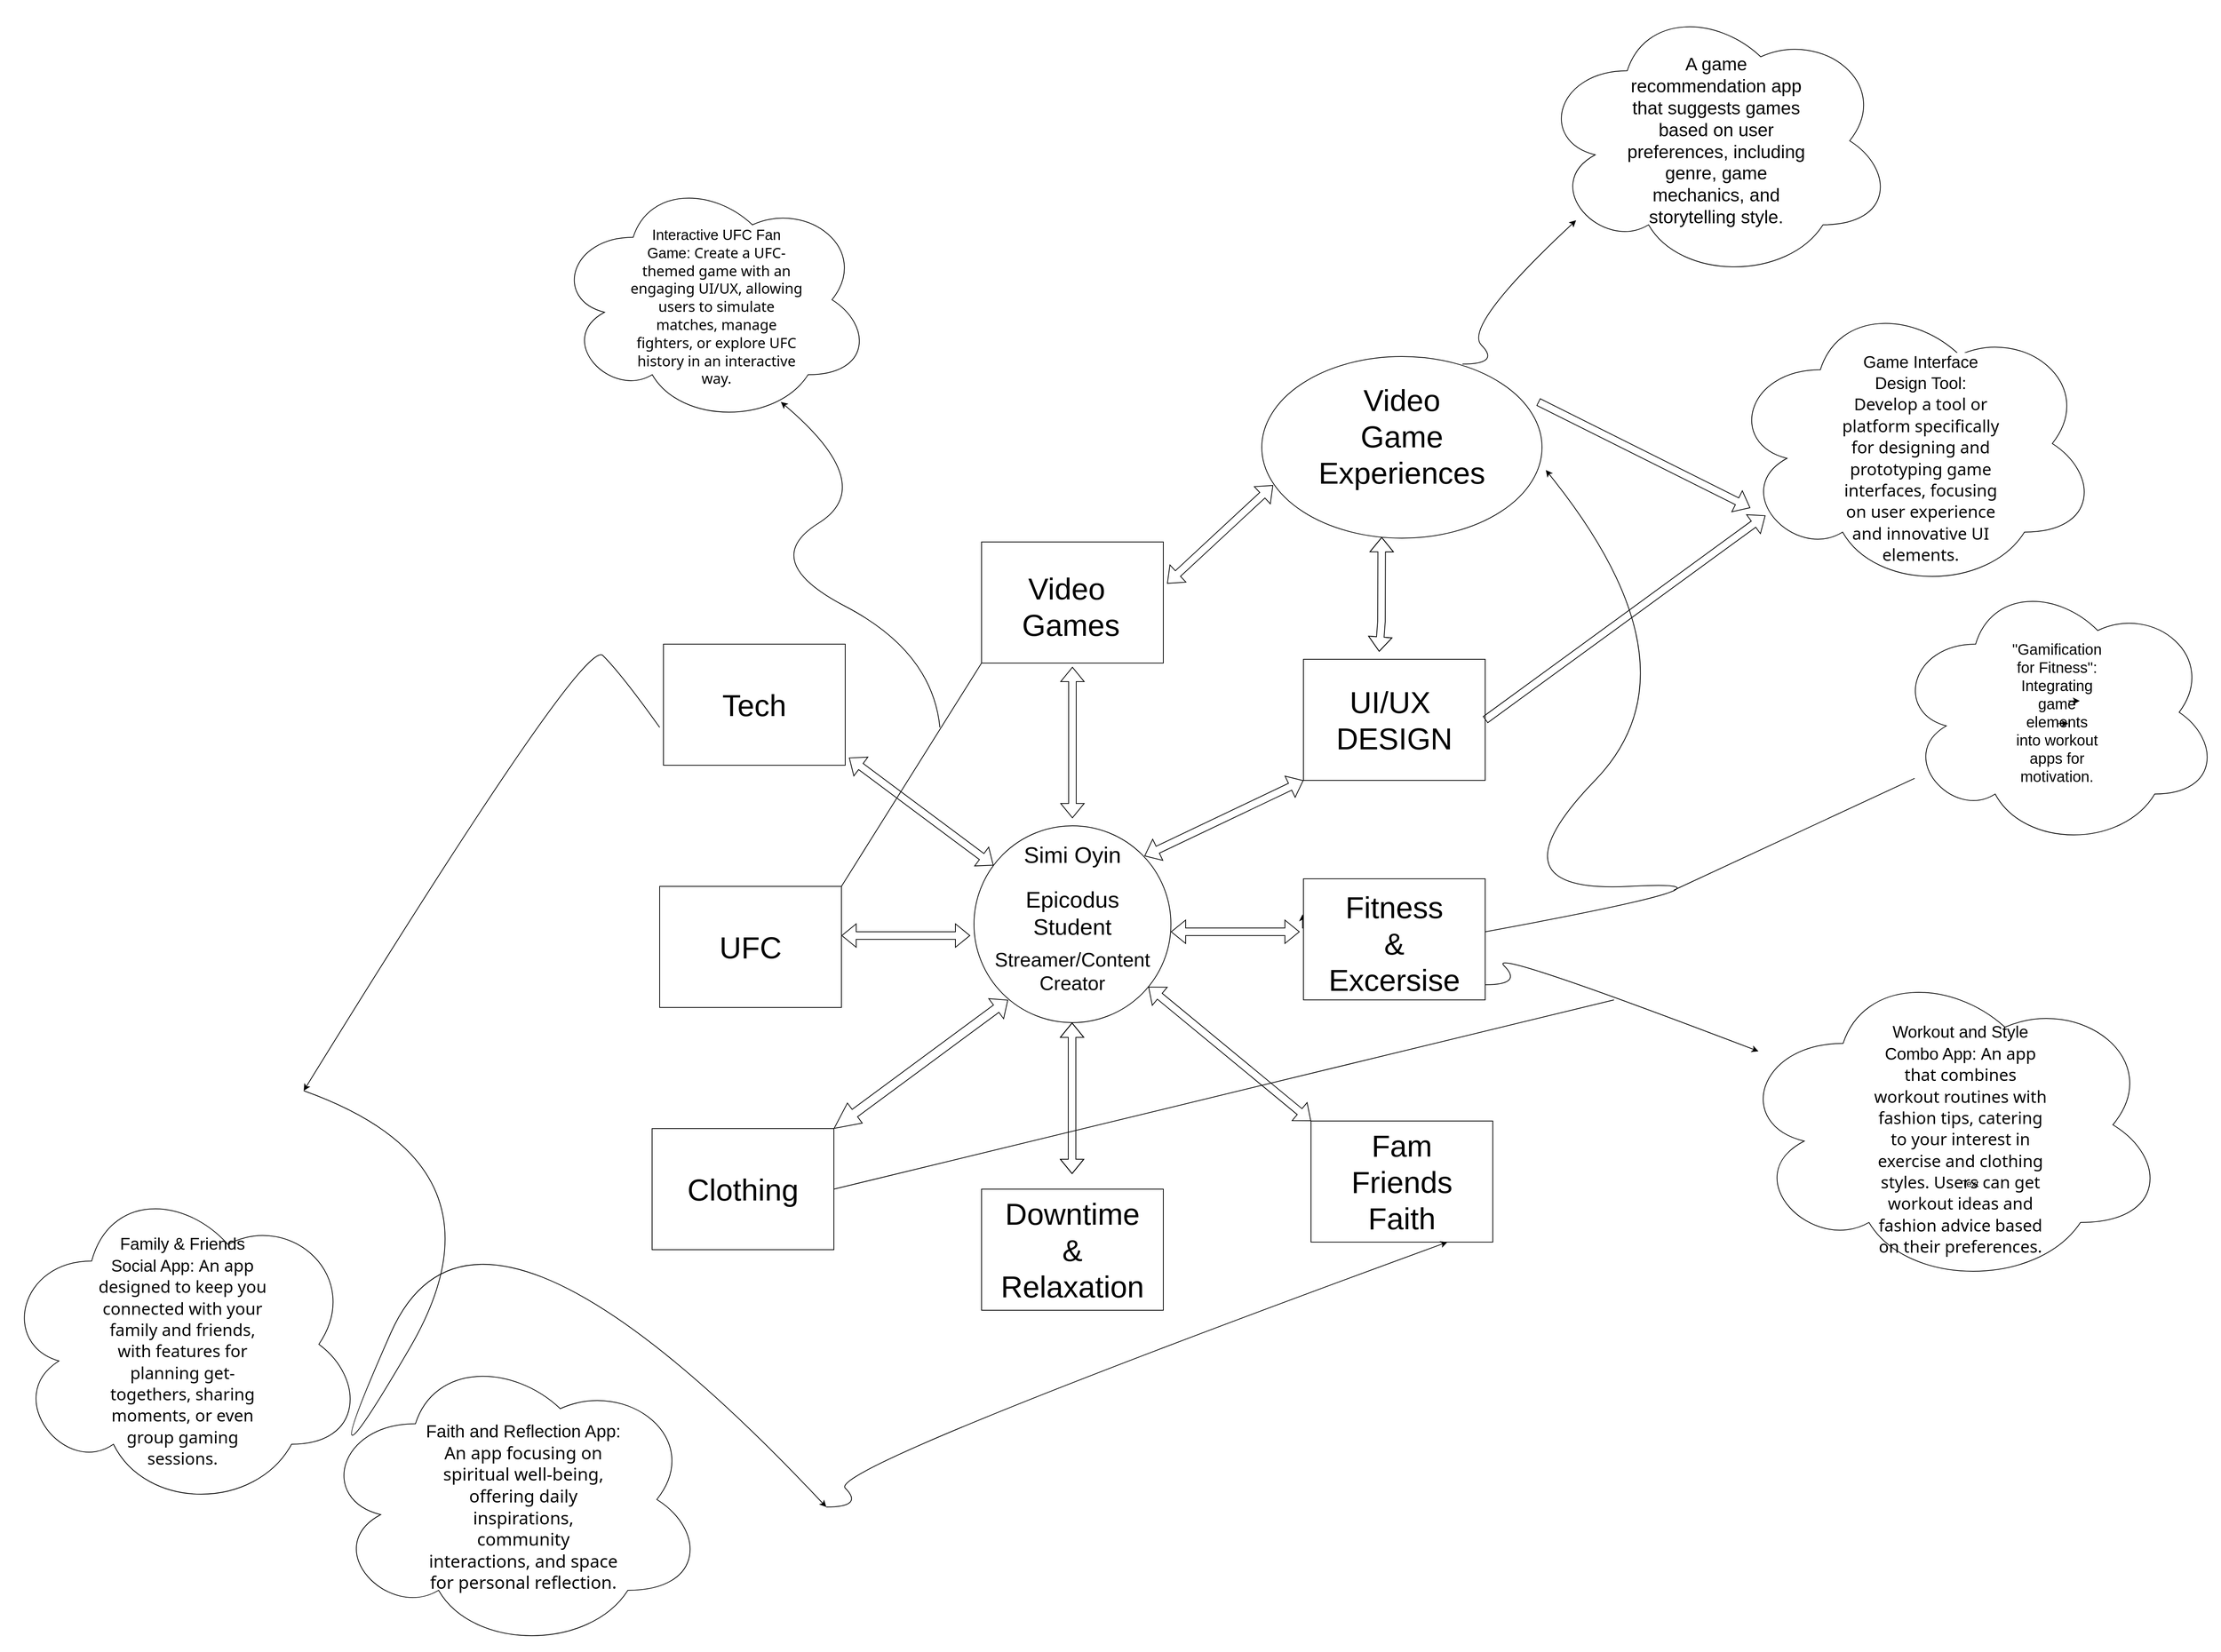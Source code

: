<mxfile version="22.1.5" type="github">
  <diagram name="Page-1" id="c7558073-3199-34d8-9f00-42111426c3f3">
    <mxGraphModel dx="6855" dy="3980" grid="1" gridSize="10" guides="1" tooltips="1" connect="1" arrows="1" fold="1" page="1" pageScale="1" pageWidth="826" pageHeight="1169" background="none" math="0" shadow="0">
      <root>
        <mxCell id="0" />
        <mxCell id="1" parent="0" />
        <mxCell id="BmP0dDk1l4rGryoXVfla-103" value="" style="ellipse;whiteSpace=wrap;html=1;aspect=fixed;" vertex="1" parent="1">
          <mxGeometry x="315" y="500" width="260" height="260" as="geometry" />
        </mxCell>
        <mxCell id="BmP0dDk1l4rGryoXVfla-104" value="&lt;font style=&quot;font-size: 30px;&quot;&gt;Simi Oyin&lt;/font&gt;" style="text;html=1;strokeColor=none;fillColor=none;align=center;verticalAlign=middle;whiteSpace=wrap;rounded=0;" vertex="1" parent="1">
          <mxGeometry x="375" y="490" width="140" height="95" as="geometry" />
        </mxCell>
        <mxCell id="BmP0dDk1l4rGryoXVfla-105" value="&lt;font style=&quot;font-size: 30px;&quot;&gt;Epicodus Student&lt;/font&gt;" style="text;html=1;strokeColor=none;fillColor=none;align=center;verticalAlign=middle;whiteSpace=wrap;rounded=0;" vertex="1" parent="1">
          <mxGeometry x="415" y="600" width="60" height="30" as="geometry" />
        </mxCell>
        <mxCell id="BmP0dDk1l4rGryoXVfla-106" value="&lt;font style=&quot;font-size: 26px;&quot;&gt;Streamer/Content Creator&lt;br&gt;&lt;br&gt;&lt;/font&gt;" style="text;html=1;strokeColor=none;fillColor=none;align=center;verticalAlign=middle;whiteSpace=wrap;rounded=0;" vertex="1" parent="1">
          <mxGeometry x="365" y="670" width="160" height="75" as="geometry" />
        </mxCell>
        <mxCell id="BmP0dDk1l4rGryoXVfla-117" value="" style="rounded=0;whiteSpace=wrap;html=1;" vertex="1" parent="1">
          <mxGeometry x="750" y="280" width="240" height="160" as="geometry" />
        </mxCell>
        <mxCell id="BmP0dDk1l4rGryoXVfla-125" value="" style="shape=flexArrow;endArrow=classic;startArrow=classic;html=1;rounded=0;entryX=0;entryY=1;entryDx=0;entryDy=0;" edge="1" parent="1" target="BmP0dDk1l4rGryoXVfla-117">
          <mxGeometry width="100" height="100" relative="1" as="geometry">
            <mxPoint x="540" y="540" as="sourcePoint" />
            <mxPoint x="640" y="440" as="targetPoint" />
          </mxGeometry>
        </mxCell>
        <mxCell id="BmP0dDk1l4rGryoXVfla-126" value="" style="shape=flexArrow;endArrow=classic;startArrow=classic;html=1;rounded=0;entryX=0.5;entryY=1;entryDx=0;entryDy=0;exitX=0.5;exitY=0;exitDx=0;exitDy=0;" edge="1" parent="1" source="BmP0dDk1l4rGryoXVfla-104">
          <mxGeometry width="100" height="100" relative="1" as="geometry">
            <mxPoint x="385" y="450" as="sourcePoint" />
            <mxPoint x="445" y="290" as="targetPoint" />
          </mxGeometry>
        </mxCell>
        <mxCell id="BmP0dDk1l4rGryoXVfla-127" value="" style="shape=flexArrow;endArrow=classic;startArrow=classic;html=1;rounded=0;" edge="1" parent="1" target="BmP0dDk1l4rGryoXVfla-103">
          <mxGeometry width="100" height="100" relative="1" as="geometry">
            <mxPoint x="150" y="410" as="sourcePoint" />
            <mxPoint x="250" y="310" as="targetPoint" />
          </mxGeometry>
        </mxCell>
        <mxCell id="BmP0dDk1l4rGryoXVfla-128" value="" style="shape=flexArrow;endArrow=classic;startArrow=classic;html=1;rounded=0;" edge="1" parent="1">
          <mxGeometry width="100" height="100" relative="1" as="geometry">
            <mxPoint x="140" y="645" as="sourcePoint" />
            <mxPoint x="310" y="645" as="targetPoint" />
          </mxGeometry>
        </mxCell>
        <mxCell id="BmP0dDk1l4rGryoXVfla-130" style="edgeStyle=orthogonalEdgeStyle;rounded=0;orthogonalLoop=1;jettySize=auto;html=1;exitX=0;exitY=0.5;exitDx=0;exitDy=0;entryX=-0.005;entryY=0.38;entryDx=0;entryDy=0;entryPerimeter=0;" edge="1" parent="1">
          <mxGeometry relative="1" as="geometry">
            <mxPoint x="750" y="635" as="sourcePoint" />
            <mxPoint x="748.8" y="617" as="targetPoint" />
          </mxGeometry>
        </mxCell>
        <mxCell id="BmP0dDk1l4rGryoXVfla-133" value="" style="shape=flexArrow;endArrow=classic;startArrow=classic;html=1;rounded=0;" edge="1" parent="1">
          <mxGeometry width="100" height="100" relative="1" as="geometry">
            <mxPoint x="575" y="640" as="sourcePoint" />
            <mxPoint x="745" y="640" as="targetPoint" />
          </mxGeometry>
        </mxCell>
        <mxCell id="BmP0dDk1l4rGryoXVfla-134" value="" style="shape=flexArrow;endArrow=classic;startArrow=classic;html=1;rounded=0;entryX=0.5;entryY=1;entryDx=0;entryDy=0;exitX=0.5;exitY=0;exitDx=0;exitDy=0;" edge="1" parent="1">
          <mxGeometry width="100" height="100" relative="1" as="geometry">
            <mxPoint x="444.5" y="960" as="sourcePoint" />
            <mxPoint x="444.5" y="760" as="targetPoint" />
            <Array as="points">
              <mxPoint x="444.5" y="870" />
            </Array>
          </mxGeometry>
        </mxCell>
        <mxCell id="BmP0dDk1l4rGryoXVfla-135" value="" style="shape=flexArrow;endArrow=classic;startArrow=classic;html=1;rounded=0;entryX=0;entryY=0;entryDx=0;entryDy=0;" edge="1" parent="1" source="BmP0dDk1l4rGryoXVfla-103" target="BmP0dDk1l4rGryoXVfla-139">
          <mxGeometry width="100" height="100" relative="1" as="geometry">
            <mxPoint x="500" y="810" as="sourcePoint" />
            <mxPoint x="730" y="870" as="targetPoint" />
          </mxGeometry>
        </mxCell>
        <mxCell id="BmP0dDk1l4rGryoXVfla-136" value="" style="rounded=0;whiteSpace=wrap;html=1;" vertex="1" parent="1">
          <mxGeometry x="325" y="125" width="240" height="160" as="geometry" />
        </mxCell>
        <mxCell id="BmP0dDk1l4rGryoXVfla-137" value="" style="rounded=0;whiteSpace=wrap;html=1;" vertex="1" parent="1">
          <mxGeometry x="-95" y="260" width="240" height="160" as="geometry" />
        </mxCell>
        <mxCell id="BmP0dDk1l4rGryoXVfla-138" value="" style="rounded=0;whiteSpace=wrap;html=1;" vertex="1" parent="1">
          <mxGeometry x="750" y="570" width="240" height="160" as="geometry" />
        </mxCell>
        <mxCell id="BmP0dDk1l4rGryoXVfla-139" value="" style="rounded=0;whiteSpace=wrap;html=1;" vertex="1" parent="1">
          <mxGeometry x="760" y="890" width="240" height="160" as="geometry" />
        </mxCell>
        <mxCell id="BmP0dDk1l4rGryoXVfla-140" value="" style="rounded=0;whiteSpace=wrap;html=1;" vertex="1" parent="1">
          <mxGeometry x="325" y="980" width="240" height="160" as="geometry" />
        </mxCell>
        <mxCell id="BmP0dDk1l4rGryoXVfla-141" value="" style="rounded=0;whiteSpace=wrap;html=1;" vertex="1" parent="1">
          <mxGeometry x="-110" y="900" width="240" height="160" as="geometry" />
        </mxCell>
        <mxCell id="BmP0dDk1l4rGryoXVfla-142" value="" style="rounded=0;whiteSpace=wrap;html=1;" vertex="1" parent="1">
          <mxGeometry x="-100" y="580" width="240" height="160" as="geometry" />
        </mxCell>
        <mxCell id="BmP0dDk1l4rGryoXVfla-143" value="" style="shape=flexArrow;endArrow=classic;startArrow=classic;html=1;rounded=0;width=12;startSize=10.98;exitX=1;exitY=0;exitDx=0;exitDy=0;" edge="1" parent="1" source="BmP0dDk1l4rGryoXVfla-141">
          <mxGeometry width="100" height="100" relative="1" as="geometry">
            <mxPoint x="150" y="880" as="sourcePoint" />
            <mxPoint x="360" y="730" as="targetPoint" />
          </mxGeometry>
        </mxCell>
        <mxCell id="BmP0dDk1l4rGryoXVfla-144" value="Video&amp;nbsp;&lt;br&gt;Games" style="text;html=1;strokeColor=none;fillColor=none;align=center;verticalAlign=middle;whiteSpace=wrap;rounded=0;fontSize=40;" vertex="1" parent="1">
          <mxGeometry x="413" y="195" width="60" height="30" as="geometry" />
        </mxCell>
        <mxCell id="BmP0dDk1l4rGryoXVfla-145" value="UI/UX&amp;nbsp;&lt;br&gt;DESIGN" style="text;html=1;strokeColor=none;fillColor=none;align=center;verticalAlign=middle;whiteSpace=wrap;rounded=0;fontSize=40;" vertex="1" parent="1">
          <mxGeometry x="840" y="345" width="60" height="30" as="geometry" />
        </mxCell>
        <mxCell id="BmP0dDk1l4rGryoXVfla-146" value="Tech" style="text;html=1;strokeColor=none;fillColor=none;align=center;verticalAlign=middle;whiteSpace=wrap;rounded=0;fontSize=40;" vertex="1" parent="1">
          <mxGeometry x="-5" y="325" width="60" height="30" as="geometry" />
        </mxCell>
        <mxCell id="BmP0dDk1l4rGryoXVfla-147" value="UFC" style="text;html=1;strokeColor=none;fillColor=none;align=center;verticalAlign=middle;whiteSpace=wrap;rounded=0;fontSize=40;" vertex="1" parent="1">
          <mxGeometry x="-10" y="645" width="60" height="30" as="geometry" />
        </mxCell>
        <mxCell id="BmP0dDk1l4rGryoXVfla-148" value="&lt;span style=&quot;font-size: 40px;&quot;&gt;Fitness&lt;br&gt;&amp;amp;&lt;br&gt;Excersise&lt;br&gt;&lt;/span&gt;" style="text;html=1;strokeColor=none;fillColor=none;align=center;verticalAlign=middle;whiteSpace=wrap;rounded=0;" vertex="1" parent="1">
          <mxGeometry x="840" y="640" width="60" height="30" as="geometry" />
        </mxCell>
        <mxCell id="BmP0dDk1l4rGryoXVfla-149" value="Clothing" style="text;html=1;strokeColor=none;fillColor=none;align=center;verticalAlign=middle;whiteSpace=wrap;rounded=0;fontSize=40;" vertex="1" parent="1">
          <mxGeometry x="-20" y="965" width="60" height="30" as="geometry" />
        </mxCell>
        <mxCell id="BmP0dDk1l4rGryoXVfla-150" value="Downtime&lt;br&gt;&amp;amp;&lt;br&gt;Relaxation" style="text;html=1;strokeColor=none;fillColor=none;align=center;verticalAlign=middle;whiteSpace=wrap;rounded=0;fontSize=40;" vertex="1" parent="1">
          <mxGeometry x="415" y="1045" width="60" height="30" as="geometry" />
        </mxCell>
        <mxCell id="BmP0dDk1l4rGryoXVfla-151" value="&lt;font style=&quot;font-size: 40px;&quot;&gt;Fam&lt;br&gt;Friends&lt;br&gt;Faith&lt;br&gt;&lt;/font&gt;" style="text;html=1;strokeColor=none;fillColor=none;align=center;verticalAlign=middle;whiteSpace=wrap;rounded=0;" vertex="1" parent="1">
          <mxGeometry x="850" y="955" width="60" height="30" as="geometry" />
        </mxCell>
        <mxCell id="BmP0dDk1l4rGryoXVfla-152" value="" style="ellipse;whiteSpace=wrap;html=1;" vertex="1" parent="1">
          <mxGeometry x="695" y="-120" width="370" height="240" as="geometry" />
        </mxCell>
        <mxCell id="BmP0dDk1l4rGryoXVfla-153" value="Video Game Experiences" style="text;html=1;strokeColor=none;fillColor=none;align=center;verticalAlign=middle;whiteSpace=wrap;rounded=0;fontSize=40;" vertex="1" parent="1">
          <mxGeometry x="850" y="-70" width="60" height="110" as="geometry" />
        </mxCell>
        <mxCell id="BmP0dDk1l4rGryoXVfla-154" value="" style="shape=flexArrow;endArrow=classic;startArrow=classic;html=1;rounded=0;entryX=0.428;entryY=0.994;entryDx=0;entryDy=0;entryPerimeter=0;" edge="1" parent="1" target="BmP0dDk1l4rGryoXVfla-152">
          <mxGeometry width="100" height="100" relative="1" as="geometry">
            <mxPoint x="850" y="270" as="sourcePoint" />
            <mxPoint x="950" y="170" as="targetPoint" />
            <Array as="points">
              <mxPoint x="853" y="230" />
            </Array>
          </mxGeometry>
        </mxCell>
        <mxCell id="BmP0dDk1l4rGryoXVfla-155" value="" style="shape=flexArrow;endArrow=classic;startArrow=classic;html=1;rounded=0;" edge="1" parent="1">
          <mxGeometry width="100" height="100" relative="1" as="geometry">
            <mxPoint x="570" y="180" as="sourcePoint" />
            <mxPoint x="710" y="50" as="targetPoint" />
          </mxGeometry>
        </mxCell>
        <mxCell id="BmP0dDk1l4rGryoXVfla-158" value="" style="curved=1;endArrow=classic;html=1;rounded=0;" edge="1" parent="1">
          <mxGeometry width="50" height="50" relative="1" as="geometry">
            <mxPoint x="990" y="640" as="sourcePoint" />
            <mxPoint x="1070" y="30" as="targetPoint" />
            <Array as="points">
              <mxPoint x="1370" y="570" />
              <mxPoint x="990" y="590" />
              <mxPoint x="1280" y="290" />
            </Array>
          </mxGeometry>
        </mxCell>
        <mxCell id="BmP0dDk1l4rGryoXVfla-159" value="" style="endArrow=none;html=1;rounded=0;" edge="1" parent="1" target="BmP0dDk1l4rGryoXVfla-161">
          <mxGeometry width="50" height="50" relative="1" as="geometry">
            <mxPoint x="1239" y="585" as="sourcePoint" />
            <mxPoint x="1520" y="210" as="targetPoint" />
          </mxGeometry>
        </mxCell>
        <mxCell id="BmP0dDk1l4rGryoXVfla-161" value="" style="ellipse;shape=cloud;whiteSpace=wrap;html=1;" vertex="1" parent="1">
          <mxGeometry x="1530" y="170" width="430" height="360" as="geometry" />
        </mxCell>
        <mxCell id="BmP0dDk1l4rGryoXVfla-162" value="&quot;Gamification for Fitness&quot;: Integrating game elements into workout apps for motivation." style="text;html=1;strokeColor=none;fillColor=none;align=center;verticalAlign=middle;whiteSpace=wrap;rounded=0;fontSize=20;" vertex="1" parent="1">
          <mxGeometry x="1715" y="335" width="60" height="30" as="geometry" />
        </mxCell>
        <mxCell id="BmP0dDk1l4rGryoXVfla-163" style="edgeStyle=orthogonalEdgeStyle;rounded=0;orthogonalLoop=1;jettySize=auto;html=1;exitX=0.75;exitY=0;exitDx=0;exitDy=0;entryX=1;entryY=0;entryDx=0;entryDy=0;" edge="1" parent="1" source="BmP0dDk1l4rGryoXVfla-162" target="BmP0dDk1l4rGryoXVfla-162">
          <mxGeometry relative="1" as="geometry" />
        </mxCell>
        <mxCell id="BmP0dDk1l4rGryoXVfla-164" value="" style="curved=1;endArrow=classic;html=1;rounded=0;" edge="1" parent="1">
          <mxGeometry width="50" height="50" relative="1" as="geometry">
            <mxPoint x="960" y="-110" as="sourcePoint" />
            <mxPoint x="1110" y="-300" as="targetPoint" />
            <Array as="points">
              <mxPoint x="1010" y="-110" />
              <mxPoint x="960" y="-160" />
            </Array>
          </mxGeometry>
        </mxCell>
        <mxCell id="BmP0dDk1l4rGryoXVfla-165" value="" style="ellipse;shape=cloud;whiteSpace=wrap;html=1;" vertex="1" parent="1">
          <mxGeometry x="1060" y="-590" width="470" height="370" as="geometry" />
        </mxCell>
        <mxCell id="BmP0dDk1l4rGryoXVfla-166" value="&lt;font style=&quot;font-size: 24px;&quot;&gt;A game recommendation app that suggests games based on user preferences, including genre, game mechanics, and storytelling style.&lt;/font&gt;" style="text;html=1;strokeColor=none;fillColor=none;align=center;verticalAlign=middle;whiteSpace=wrap;rounded=0;" vertex="1" parent="1">
          <mxGeometry x="1170" y="-465" width="250" height="120" as="geometry" />
        </mxCell>
        <mxCell id="BmP0dDk1l4rGryoXVfla-168" value="" style="shape=flexArrow;endArrow=classic;html=1;rounded=0;" edge="1" parent="1">
          <mxGeometry width="50" height="50" relative="1" as="geometry">
            <mxPoint x="990" y="360" as="sourcePoint" />
            <mxPoint x="1360" y="90" as="targetPoint" />
          </mxGeometry>
        </mxCell>
        <mxCell id="BmP0dDk1l4rGryoXVfla-170" value="" style="shape=flexArrow;endArrow=classic;html=1;rounded=0;" edge="1" parent="1">
          <mxGeometry width="50" height="50" relative="1" as="geometry">
            <mxPoint x="1060" y="-60" as="sourcePoint" />
            <mxPoint x="1340" y="80" as="targetPoint" />
          </mxGeometry>
        </mxCell>
        <mxCell id="BmP0dDk1l4rGryoXVfla-171" value="" style="ellipse;shape=cloud;whiteSpace=wrap;html=1;" vertex="1" parent="1">
          <mxGeometry x="1310" y="-200" width="490" height="390" as="geometry" />
        </mxCell>
        <mxCell id="BmP0dDk1l4rGryoXVfla-172" value="&lt;font style=&quot;font-size: 22px; background-color: rgb(255, 255, 255);&quot;&gt;Game Interface Design Tool:&lt;span style=&quot;font-family: Söhne, ui-sans-serif, system-ui, -apple-system, &amp;quot;Segoe UI&amp;quot;, Roboto, Ubuntu, Cantarell, &amp;quot;Noto Sans&amp;quot;, sans-serif, &amp;quot;Helvetica Neue&amp;quot;, Arial, &amp;quot;Apple Color Emoji&amp;quot;, &amp;quot;Segoe UI Emoji&amp;quot;, &amp;quot;Segoe UI Symbol&amp;quot;, &amp;quot;Noto Color Emoji&amp;quot;; text-align: left;&quot;&gt; Develop a tool or platform specifically for designing and prototyping game interfaces, focusing on user experience and innovative UI elements.&lt;/span&gt;&lt;/font&gt;" style="text;html=1;strokeColor=none;fillColor=none;align=center;verticalAlign=middle;whiteSpace=wrap;rounded=0;" vertex="1" parent="1">
          <mxGeometry x="1460" width="210" height="30" as="geometry" />
        </mxCell>
        <mxCell id="BmP0dDk1l4rGryoXVfla-177" value="" style="endArrow=none;html=1;rounded=0;entryX=0;entryY=1;entryDx=0;entryDy=0;" edge="1" parent="1" target="BmP0dDk1l4rGryoXVfla-136">
          <mxGeometry width="50" height="50" relative="1" as="geometry">
            <mxPoint x="140" y="580" as="sourcePoint" />
            <mxPoint x="190" y="530" as="targetPoint" />
          </mxGeometry>
        </mxCell>
        <mxCell id="BmP0dDk1l4rGryoXVfla-179" value="" style="curved=1;endArrow=classic;html=1;rounded=0;" edge="1" parent="1">
          <mxGeometry width="50" height="50" relative="1" as="geometry">
            <mxPoint x="270" y="370" as="sourcePoint" />
            <mxPoint x="60" y="-60" as="targetPoint" />
            <Array as="points">
              <mxPoint x="260" y="270" />
              <mxPoint x="30" y="150" />
              <mxPoint x="190" y="50" />
            </Array>
          </mxGeometry>
        </mxCell>
        <mxCell id="BmP0dDk1l4rGryoXVfla-180" value="" style="ellipse;shape=cloud;whiteSpace=wrap;html=1;" vertex="1" parent="1">
          <mxGeometry x="-240" y="-360" width="420" height="330" as="geometry" />
        </mxCell>
        <mxCell id="BmP0dDk1l4rGryoXVfla-181" value="&lt;span style=&quot;background-color: rgb(255, 255, 255);&quot;&gt;Interactive UFC Fan Game:&lt;span style=&quot;font-family: Söhne, ui-sans-serif, system-ui, -apple-system, &amp;quot;Segoe UI&amp;quot;, Roboto, Ubuntu, Cantarell, &amp;quot;Noto Sans&amp;quot;, sans-serif, &amp;quot;Helvetica Neue&amp;quot;, Arial, &amp;quot;Apple Color Emoji&amp;quot;, &amp;quot;Segoe UI Emoji&amp;quot;, &amp;quot;Segoe UI Symbol&amp;quot;, &amp;quot;Noto Color Emoji&amp;quot;; font-size: 19px; text-align: left;&quot;&gt; Create a UFC-themed game with an engaging UI/UX, allowing users to simulate matches, manage fighters, or explore UFC history in an interactive way.&lt;/span&gt;&lt;/span&gt;" style="text;html=1;strokeColor=none;fillColor=none;align=center;verticalAlign=middle;whiteSpace=wrap;rounded=0;fontSize=19;" vertex="1" parent="1">
          <mxGeometry x="-140" y="-200" width="230" height="30" as="geometry" />
        </mxCell>
        <mxCell id="BmP0dDk1l4rGryoXVfla-183" value="" style="curved=1;endArrow=classic;html=1;rounded=0;" edge="1" parent="1">
          <mxGeometry width="50" height="50" relative="1" as="geometry">
            <mxPoint x="-100" y="370" as="sourcePoint" />
            <mxPoint x="-570" y="850" as="targetPoint" />
            <Array as="points">
              <mxPoint x="-150" y="300" />
              <mxPoint x="-200" y="250" />
            </Array>
          </mxGeometry>
        </mxCell>
        <mxCell id="BmP0dDk1l4rGryoXVfla-185" value="" style="curved=1;endArrow=classic;html=1;rounded=0;" edge="1" parent="1">
          <mxGeometry width="50" height="50" relative="1" as="geometry">
            <mxPoint x="-570" y="850" as="sourcePoint" />
            <mxPoint x="120" y="1400" as="targetPoint" />
            <Array as="points">
              <mxPoint x="-290" y="950" />
              <mxPoint x="-570" y="1430" />
              <mxPoint x="-340" y="910" />
            </Array>
          </mxGeometry>
        </mxCell>
        <mxCell id="BmP0dDk1l4rGryoXVfla-186" value="" style="curved=1;endArrow=classic;html=1;rounded=0;entryX=0.75;entryY=1;entryDx=0;entryDy=0;" edge="1" parent="1" target="BmP0dDk1l4rGryoXVfla-139">
          <mxGeometry width="50" height="50" relative="1" as="geometry">
            <mxPoint x="120" y="1400" as="sourcePoint" />
            <mxPoint x="170" y="1350" as="targetPoint" />
            <Array as="points">
              <mxPoint x="170" y="1400" />
              <mxPoint x="120" y="1350" />
            </Array>
          </mxGeometry>
        </mxCell>
        <mxCell id="BmP0dDk1l4rGryoXVfla-187" value="" style="ellipse;shape=cloud;whiteSpace=wrap;html=1;" vertex="1" parent="1">
          <mxGeometry x="-970" y="965" width="480" height="440" as="geometry" />
        </mxCell>
        <mxCell id="BmP0dDk1l4rGryoXVfla-188" value="" style="ellipse;shape=cloud;whiteSpace=wrap;html=1;" vertex="1" parent="1">
          <mxGeometry x="-550" y="1190" width="510" height="400" as="geometry" />
        </mxCell>
        <mxCell id="BmP0dDk1l4rGryoXVfla-189" value="&lt;font style=&quot;font-size: 22px;&quot;&gt;Family &amp;amp; Friends Social App:&lt;span style=&quot;font-family: Söhne, ui-sans-serif, system-ui, -apple-system, &amp;quot;Segoe UI&amp;quot;, Roboto, Ubuntu, Cantarell, &amp;quot;Noto Sans&amp;quot;, sans-serif, &amp;quot;Helvetica Neue&amp;quot;, Arial, &amp;quot;Apple Color Emoji&amp;quot;, &amp;quot;Segoe UI Emoji&amp;quot;, &amp;quot;Segoe UI Symbol&amp;quot;, &amp;quot;Noto Color Emoji&amp;quot;; text-align: left;&quot;&gt; An app designed to keep you connected with your family and friends, with features for planning get-togethers, sharing moments, or even group gaming sessions.&lt;/span&gt;&lt;/font&gt;" style="text;html=1;strokeColor=none;fillColor=none;align=center;verticalAlign=middle;whiteSpace=wrap;rounded=0;" vertex="1" parent="1">
          <mxGeometry x="-845" y="1180" width="230" height="30" as="geometry" />
        </mxCell>
        <mxCell id="BmP0dDk1l4rGryoXVfla-190" value="&lt;font style=&quot;font-size: 23px;&quot;&gt;Faith and Reflection App:&lt;span style=&quot;font-family: Söhne, ui-sans-serif, system-ui, -apple-system, &amp;quot;Segoe UI&amp;quot;, Roboto, Ubuntu, Cantarell, &amp;quot;Noto Sans&amp;quot;, sans-serif, &amp;quot;Helvetica Neue&amp;quot;, Arial, &amp;quot;Apple Color Emoji&amp;quot;, &amp;quot;Segoe UI Emoji&amp;quot;, &amp;quot;Segoe UI Symbol&amp;quot;, &amp;quot;Noto Color Emoji&amp;quot;; text-align: left;&quot;&gt; An app focusing on spiritual well-being, offering daily inspirations, community interactions, and space for personal reflection.&lt;/span&gt;&lt;/font&gt;" style="text;html=1;strokeColor=none;fillColor=none;align=center;verticalAlign=middle;whiteSpace=wrap;rounded=0;" vertex="1" parent="1">
          <mxGeometry x="-410" y="1290" width="260" height="220" as="geometry" />
        </mxCell>
        <mxCell id="BmP0dDk1l4rGryoXVfla-191" value="" style="curved=1;endArrow=classic;html=1;rounded=0;" edge="1" parent="1" target="BmP0dDk1l4rGryoXVfla-192">
          <mxGeometry width="50" height="50" relative="1" as="geometry">
            <mxPoint x="990" y="710" as="sourcePoint" />
            <mxPoint x="1380" y="860" as="targetPoint" />
            <Array as="points">
              <mxPoint x="1040" y="710" />
              <mxPoint x="990" y="660" />
            </Array>
          </mxGeometry>
        </mxCell>
        <mxCell id="BmP0dDk1l4rGryoXVfla-192" value="" style="ellipse;shape=cloud;whiteSpace=wrap;html=1;" vertex="1" parent="1">
          <mxGeometry x="1320" y="680" width="570" height="430" as="geometry" />
        </mxCell>
        <mxCell id="BmP0dDk1l4rGryoXVfla-193" style="edgeStyle=orthogonalEdgeStyle;rounded=0;orthogonalLoop=1;jettySize=auto;html=1;exitX=0.5;exitY=1;exitDx=0;exitDy=0;entryX=0.75;entryY=1;entryDx=0;entryDy=0;" edge="1" parent="1" source="BmP0dDk1l4rGryoXVfla-162" target="BmP0dDk1l4rGryoXVfla-162">
          <mxGeometry relative="1" as="geometry" />
        </mxCell>
        <mxCell id="BmP0dDk1l4rGryoXVfla-194" value="Workout and Style Combo App:&lt;span style=&quot;font-family: Söhne, ui-sans-serif, system-ui, -apple-system, &amp;quot;Segoe UI&amp;quot;, Roboto, Ubuntu, Cantarell, &amp;quot;Noto Sans&amp;quot;, sans-serif, &amp;quot;Helvetica Neue&amp;quot;, Arial, &amp;quot;Apple Color Emoji&amp;quot;, &amp;quot;Segoe UI Emoji&amp;quot;, &amp;quot;Segoe UI Symbol&amp;quot;, &amp;quot;Noto Color Emoji&amp;quot;; font-size: 22px; text-align: left;&quot;&gt; An app that combines workout routines with fashion tips, catering to your interest in exercise and clothing styles. Users can get workout ideas and fashion advice based on their preferences.&lt;/span&gt;" style="text;html=1;strokeColor=none;fillColor=none;align=center;verticalAlign=middle;whiteSpace=wrap;rounded=0;fontSize=22;" vertex="1" parent="1">
          <mxGeometry x="1500" y="900" width="235" height="30" as="geometry" />
        </mxCell>
        <mxCell id="BmP0dDk1l4rGryoXVfla-195" value="" style="endArrow=none;html=1;rounded=0;" edge="1" parent="1">
          <mxGeometry width="50" height="50" relative="1" as="geometry">
            <mxPoint x="130" y="980" as="sourcePoint" />
            <mxPoint x="1160" y="730" as="targetPoint" />
          </mxGeometry>
        </mxCell>
        <mxCell id="BmP0dDk1l4rGryoXVfla-196" value="Text" style="text;html=1;align=center;verticalAlign=middle;resizable=0;points=[];autosize=1;strokeColor=none;fillColor=none;" vertex="1" parent="1">
          <mxGeometry x="1605" y="958" width="50" height="30" as="geometry" />
        </mxCell>
      </root>
    </mxGraphModel>
  </diagram>
</mxfile>
